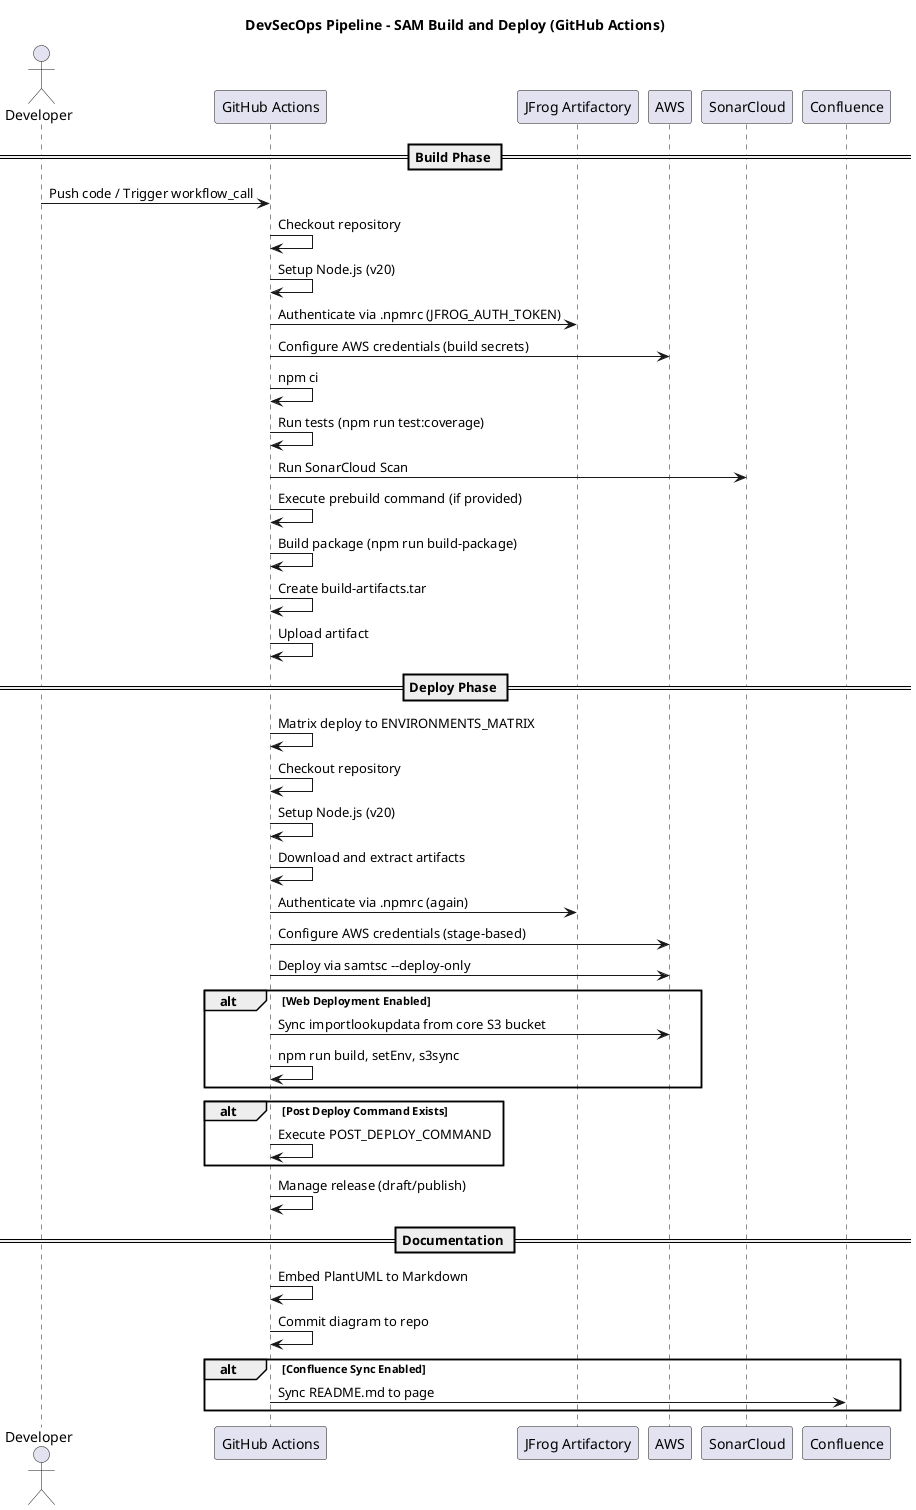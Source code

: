 @startuml
title DevSecOps Pipeline - SAM Build and Deploy (GitHub Actions)

actor Developer
participant "GitHub Actions" as GitHub
participant "JFrog Artifactory" as JFrog
participant "AWS" as AWS
participant "SonarCloud" as Sonar
participant "Confluence" as Confluence

== Build Phase ==
Developer -> GitHub: Push code / Trigger workflow_call
GitHub -> GitHub: Checkout repository
GitHub -> GitHub: Setup Node.js (v20)
GitHub -> JFrog: Authenticate via .npmrc (JFROG_AUTH_TOKEN)
GitHub -> AWS: Configure AWS credentials (build secrets)
GitHub -> GitHub: npm ci
GitHub -> GitHub: Run tests (npm run test:coverage)
GitHub -> Sonar: Run SonarCloud Scan
GitHub -> GitHub: Execute prebuild command (if provided)
GitHub -> GitHub: Build package (npm run build-package)
GitHub -> GitHub: Create build-artifacts.tar
GitHub -> GitHub: Upload artifact

== Deploy Phase ==
GitHub -> GitHub: Matrix deploy to ENVIRONMENTS_MATRIX
GitHub -> GitHub: Checkout repository
GitHub -> GitHub: Setup Node.js (v20)
GitHub -> GitHub: Download and extract artifacts
GitHub -> JFrog: Authenticate via .npmrc (again)
GitHub -> AWS: Configure AWS credentials (stage-based)
GitHub -> AWS: Deploy via samtsc --deploy-only
alt Web Deployment Enabled
  GitHub -> AWS: Sync importlookupdata from core S3 bucket
  GitHub -> GitHub: npm run build, setEnv, s3sync
end
alt Post Deploy Command Exists
  GitHub -> GitHub: Execute POST_DEPLOY_COMMAND
end
GitHub -> GitHub: Manage release (draft/publish)

== Documentation ==
GitHub -> GitHub: Embed PlantUML to Markdown
GitHub -> GitHub: Commit diagram to repo
alt Confluence Sync Enabled
  GitHub -> Confluence: Sync README.md to page
end

@enduml
